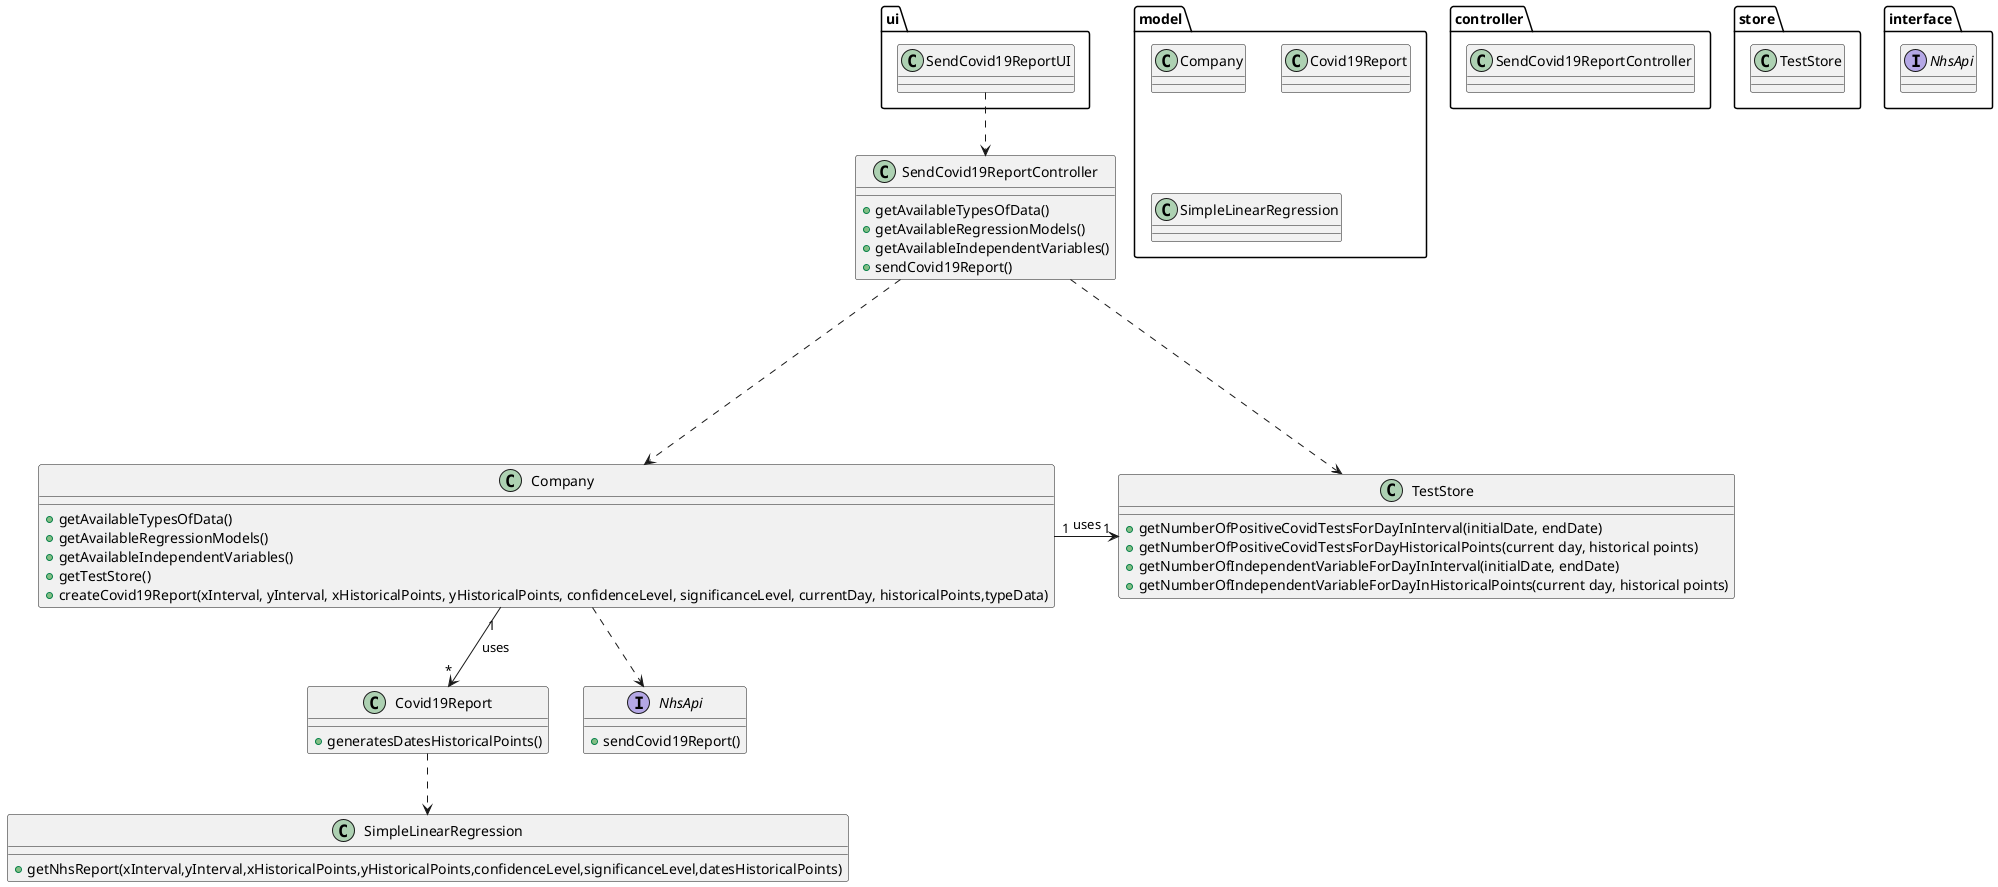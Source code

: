 @startuml
'https://plantuml.com/class-diagram


package ui{
class SendCovid19ReportUI
}

package controller{
class SendCovid19ReportController
}


package model{
class Company
class Covid19Report
class SimpleLinearRegression
}

package store{
class TestStore
}
package interface{
interface NhsApi
}

class SendCovid19ReportController {
+getAvailableTypesOfData()
+getAvailableRegressionModels()
+getAvailableIndependentVariables()
+sendCovid19Report()
}

class Company{
+getAvailableTypesOfData()
+getAvailableRegressionModels()
+getAvailableIndependentVariables()
+getTestStore()
+createCovid19Report(xInterval, yInterval, xHistoricalPoints, yHistoricalPoints, confidenceLevel, significanceLevel, currentDay, historicalPoints,typeData)
}

class TestStore{
+getNumberOfPositiveCovidTestsForDayInInterval(initialDate, endDate)
+getNumberOfPositiveCovidTestsForDayHistoricalPoints(current day, historical points)
+getNumberOfIndependentVariableForDayInInterval(initialDate, endDate)
+getNumberOfIndependentVariableForDayInHistoricalPoints(current day, historical points)
}

class Covid19Report{
+generatesDatesHistoricalPoints()
}

class SimpleLinearRegression{
+getNhsReport(xInterval,yInterval,xHistoricalPoints,yHistoricalPoints,confidenceLevel,significanceLevel,datesHistoricalPoints)
}

interface NhsApi{
+sendCovid19Report()
}

SendCovid19ReportUI ..> SendCovid19ReportController
SendCovid19ReportController ....> Company
SendCovid19ReportController ...> TestStore
Company"1" --> "*" Covid19Report : uses
Company "1" -> "1" TestStore : uses
Company..>NhsApi
Covid19Report ..> SimpleLinearRegression


@enduml